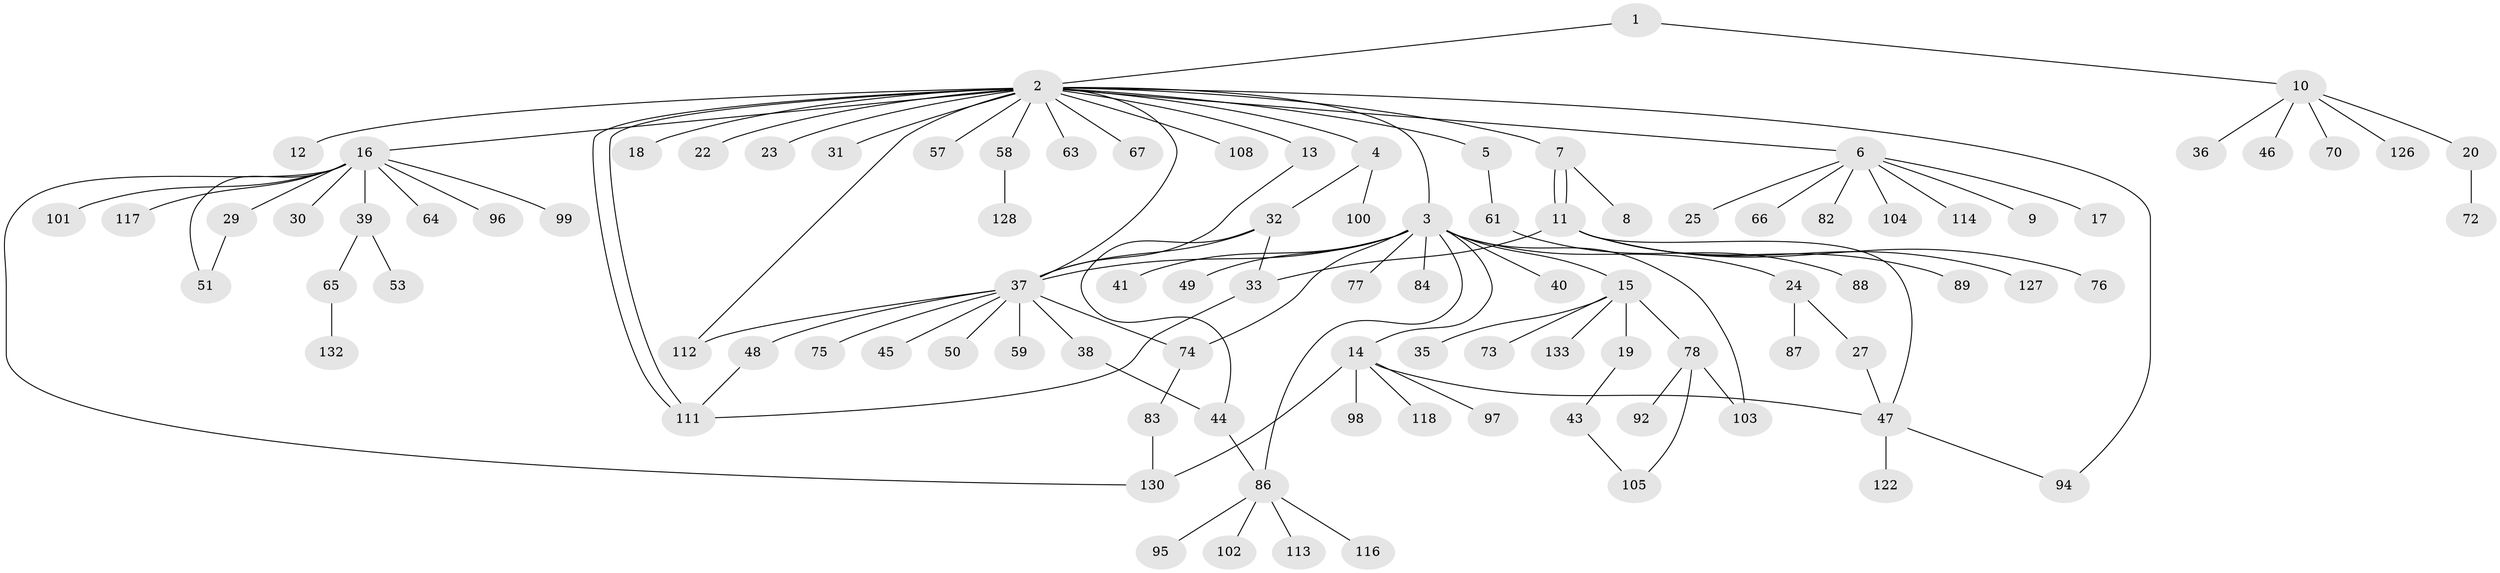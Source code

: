 // original degree distribution, {2: 0.2462686567164179, 24: 0.007462686567164179, 7: 0.029850746268656716, 3: 0.08955223880597014, 8: 0.022388059701492536, 5: 0.007462686567164179, 1: 0.5223880597014925, 6: 0.022388059701492536, 4: 0.04477611940298507, 13: 0.007462686567164179}
// Generated by graph-tools (version 1.1) at 2025/11/02/27/25 16:11:10]
// undirected, 99 vertices, 118 edges
graph export_dot {
graph [start="1"]
  node [color=gray90,style=filled];
  1;
  2 [super="+42"];
  3 [super="+26"];
  4;
  5 [super="+54"];
  6 [super="+21"];
  7 [super="+56"];
  8;
  9;
  10 [super="+109"];
  11 [super="+93"];
  12;
  13 [super="+110"];
  14 [super="+60"];
  15 [super="+125"];
  16 [super="+28"];
  17;
  18 [super="+71"];
  19;
  20;
  22 [super="+121"];
  23;
  24 [super="+90"];
  25;
  27 [super="+129"];
  29;
  30;
  31;
  32;
  33 [super="+34"];
  35;
  36;
  37 [super="+123"];
  38 [super="+85"];
  39 [super="+52"];
  40;
  41;
  43;
  44 [super="+124"];
  45 [super="+62"];
  46;
  47 [super="+119"];
  48 [super="+81"];
  49 [super="+120"];
  50 [super="+68"];
  51 [super="+55"];
  53;
  57;
  58 [super="+69"];
  59;
  61 [super="+107"];
  63;
  64;
  65 [super="+79"];
  66;
  67 [super="+80"];
  70;
  72;
  73;
  74;
  75;
  76;
  77;
  78 [super="+131"];
  82;
  83;
  84;
  86 [super="+91"];
  87;
  88;
  89;
  92;
  94;
  95;
  96 [super="+106"];
  97;
  98;
  99;
  100;
  101;
  102;
  103 [super="+115"];
  104;
  105;
  108;
  111 [super="+134"];
  112;
  113;
  114;
  116;
  117;
  118;
  122;
  126;
  127;
  128;
  130;
  132;
  133;
  1 -- 2;
  1 -- 10;
  2 -- 3;
  2 -- 4;
  2 -- 5;
  2 -- 6;
  2 -- 7;
  2 -- 12;
  2 -- 13;
  2 -- 16 [weight=2];
  2 -- 18;
  2 -- 22;
  2 -- 23;
  2 -- 31;
  2 -- 37;
  2 -- 57;
  2 -- 58;
  2 -- 63;
  2 -- 94;
  2 -- 108;
  2 -- 111;
  2 -- 111;
  2 -- 112;
  2 -- 67;
  3 -- 14;
  3 -- 15;
  3 -- 24;
  3 -- 40;
  3 -- 103;
  3 -- 37;
  3 -- 41;
  3 -- 74;
  3 -- 77;
  3 -- 49;
  3 -- 84;
  3 -- 86;
  4 -- 32;
  4 -- 100;
  5 -- 61;
  6 -- 9;
  6 -- 17;
  6 -- 25;
  6 -- 66;
  6 -- 82;
  6 -- 104;
  6 -- 114;
  7 -- 8;
  7 -- 11;
  7 -- 11;
  10 -- 20;
  10 -- 36;
  10 -- 46;
  10 -- 70;
  10 -- 126;
  11 -- 76;
  11 -- 89;
  11 -- 127;
  11 -- 47;
  11 -- 33;
  13 -- 37;
  14 -- 97;
  14 -- 98;
  14 -- 118;
  14 -- 130;
  14 -- 47;
  15 -- 19;
  15 -- 35;
  15 -- 73;
  15 -- 78;
  15 -- 133;
  16 -- 29;
  16 -- 64;
  16 -- 96;
  16 -- 51;
  16 -- 130;
  16 -- 99;
  16 -- 101;
  16 -- 39;
  16 -- 117;
  16 -- 30;
  19 -- 43;
  20 -- 72;
  24 -- 27;
  24 -- 87;
  27 -- 47;
  29 -- 51;
  32 -- 33;
  32 -- 37;
  32 -- 44;
  33 -- 111;
  37 -- 38;
  37 -- 45;
  37 -- 48;
  37 -- 50;
  37 -- 59;
  37 -- 74;
  37 -- 75;
  37 -- 112;
  38 -- 44;
  39 -- 65;
  39 -- 53;
  43 -- 105;
  44 -- 86;
  47 -- 94;
  47 -- 122;
  48 -- 111;
  58 -- 128;
  61 -- 88;
  65 -- 132;
  74 -- 83;
  78 -- 92;
  78 -- 105;
  78 -- 103;
  83 -- 130;
  86 -- 95;
  86 -- 102;
  86 -- 113;
  86 -- 116;
}
